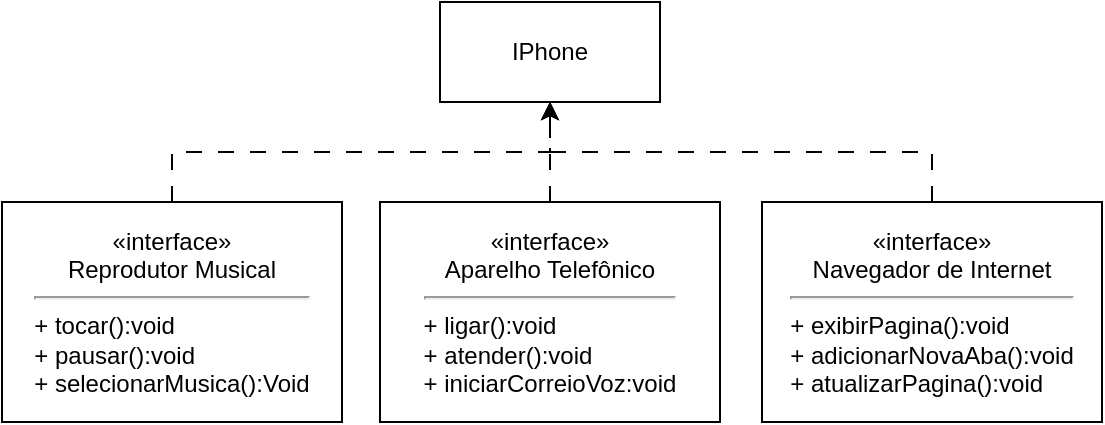 <mxfile version="23.1.3" type="device">
  <diagram id="3ET_8zo-GePrdZHqEnzk" name="Página-1">
    <mxGraphModel dx="1426" dy="769" grid="1" gridSize="10" guides="1" tooltips="1" connect="1" arrows="1" fold="1" page="1" pageScale="1" pageWidth="827" pageHeight="1169" math="0" shadow="0">
      <root>
        <mxCell id="0" />
        <mxCell id="1" parent="0" />
        <mxCell id="mUjXztgoR0FgH-cJJg0s-21" value="IPhone" style="html=1;whiteSpace=wrap;" vertex="1" parent="1">
          <mxGeometry x="359" y="70" width="110" height="50" as="geometry" />
        </mxCell>
        <mxCell id="mUjXztgoR0FgH-cJJg0s-33" style="edgeStyle=orthogonalEdgeStyle;rounded=0;orthogonalLoop=1;jettySize=auto;html=1;exitX=0.5;exitY=0;exitDx=0;exitDy=0;entryX=0.5;entryY=1;entryDx=0;entryDy=0;dashed=1;dashPattern=8 8;" edge="1" parent="1" source="mUjXztgoR0FgH-cJJg0s-24" target="mUjXztgoR0FgH-cJJg0s-21">
          <mxGeometry relative="1" as="geometry" />
        </mxCell>
        <mxCell id="mUjXztgoR0FgH-cJJg0s-24" value="«interface»&lt;br&gt;Aparelho Telefônico&lt;hr&gt;&lt;div style=&quot;text-align: left;&quot;&gt;+ ligar():void&lt;br&gt;+ atender():void&lt;br&gt;+ iniciarCorreioVoz:void&lt;br&gt;&lt;/div&gt;" style="html=1;whiteSpace=wrap;" vertex="1" parent="1">
          <mxGeometry x="329" y="170" width="170" height="110" as="geometry" />
        </mxCell>
        <mxCell id="mUjXztgoR0FgH-cJJg0s-31" style="edgeStyle=orthogonalEdgeStyle;rounded=0;orthogonalLoop=1;jettySize=auto;html=1;exitX=0.5;exitY=0;exitDx=0;exitDy=0;entryX=0.5;entryY=1;entryDx=0;entryDy=0;dashed=1;dashPattern=8 8;" edge="1" parent="1" source="mUjXztgoR0FgH-cJJg0s-25" target="mUjXztgoR0FgH-cJJg0s-21">
          <mxGeometry relative="1" as="geometry" />
        </mxCell>
        <mxCell id="mUjXztgoR0FgH-cJJg0s-25" value="«interface»&lt;br&gt;Navegador de Internet&lt;hr&gt;&lt;div style=&quot;text-align: left;&quot;&gt;+ exibirPagina():void&lt;br&gt;+ adicionarNovaAba():void&lt;br&gt;+ atualizarPagina():void&lt;br&gt;&lt;/div&gt;" style="html=1;whiteSpace=wrap;" vertex="1" parent="1">
          <mxGeometry x="520" y="170" width="170" height="110" as="geometry" />
        </mxCell>
        <mxCell id="mUjXztgoR0FgH-cJJg0s-30" style="edgeStyle=orthogonalEdgeStyle;rounded=0;orthogonalLoop=1;jettySize=auto;html=1;exitX=0.5;exitY=0;exitDx=0;exitDy=0;entryX=0.5;entryY=1;entryDx=0;entryDy=0;dashed=1;dashPattern=8 8;" edge="1" parent="1" source="mUjXztgoR0FgH-cJJg0s-27" target="mUjXztgoR0FgH-cJJg0s-21">
          <mxGeometry relative="1" as="geometry" />
        </mxCell>
        <mxCell id="mUjXztgoR0FgH-cJJg0s-27" value="«interface»&lt;br&gt;Reprodutor Musical&lt;hr&gt;&lt;div style=&quot;text-align: left;&quot;&gt;&lt;span style=&quot;background-color: initial;&quot;&gt;+ tocar():void&lt;/span&gt;&lt;/div&gt;&lt;div style=&quot;text-align: left;&quot;&gt;&lt;span style=&quot;background-color: initial;&quot;&gt;+ pausar():void&lt;/span&gt;&lt;/div&gt;&lt;div style=&quot;text-align: left;&quot;&gt;&lt;span style=&quot;background-color: initial;&quot;&gt;+ selecionarMusica():Void&lt;/span&gt;&lt;/div&gt;" style="html=1;whiteSpace=wrap;" vertex="1" parent="1">
          <mxGeometry x="140" y="170" width="170" height="110" as="geometry" />
        </mxCell>
      </root>
    </mxGraphModel>
  </diagram>
</mxfile>
